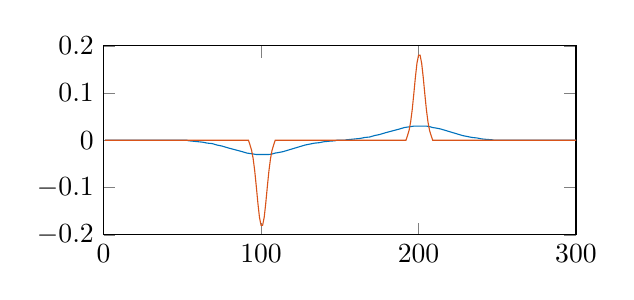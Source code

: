 % This file was created by matlab2tikz.
%
%The latest updates can be retrieved from
%  http://www.mathworks.com/matlabcentral/fileexchange/22022-matlab2tikz-matlab2tikz
%where you can also make suggestions and rate matlab2tikz.
%
\definecolor{mycolor1}{rgb}{0.0,0.447,0.741}%
\definecolor{mycolor2}{rgb}{0.85,0.325,0.098}%
%
\begin{tikzpicture}

\begin{axis}[%
width=6cm,
height=2.4cm,
%at={(0.758in,0.481in)},
scale only axis,
xmin=0,
xmax=300,
ymin=-0.2,
ymax=0.2,
axis background/.style={fill=white},
legend style={legend cell align=left, align=left, draw=white!15!black}
]
\addplot [color=mycolor1]
  table[row sep=crcr]{%
1	0\\
53	0\\
54	-0.001\\
60	-0.003\\
63	-0.004\\
66	-0.006\\
69	-0.007\\
72	-0.01\\
75	-0.012\\
79	-0.016\\
88	-0.024\\
91	-0.027\\
93	-0.028\\
95	-0.029\\
97	-0.03\\
99	-0.03\\
101	-0.03\\
103	-0.03\\
105	-0.03\\
107	-0.029\\
109	-0.027\\
111	-0.026\\
114	-0.024\\
118	-0.02\\
125	-0.013\\
128	-0.01\\
131	-0.008\\
134	-0.006\\
137	-0.005\\
140	-0.003\\
143	-0.002\\
147	-0.001\\
148	0\\
153	0\\
154	0.001\\
160	0.003\\
163	0.004\\
166	0.006\\
169	0.007\\
172	0.01\\
175	0.012\\
179	0.016\\
188	0.024\\
191	0.027\\
193	0.028\\
195	0.029\\
197	0.03\\
199	0.03\\
201	0.03\\
203	0.03\\
205	0.03\\
207	0.029\\
209	0.027\\
211	0.026\\
214	0.024\\
218	0.02\\
225	0.013\\
228	0.01\\
231	0.008\\
234	0.006\\
237	0.005\\
240	0.003\\
243	0.002\\
247	0.001\\
248	0\\
300	0\\
};
%\addlegendentry{$cf_5$}

\addplot [color=mycolor2]
  table[row sep=crcr]{%
1	0\\
92	0\\
93	-0.01\\
94	-0.021\\
95	-0.039\\
96	-0.065\\
97	-0.098\\
98	-0.133\\
99	-0.163\\
100	-0.18\\
101	-0.18\\
102	-0.163\\
103	-0.133\\
104	-0.098\\
105	-0.065\\
106	-0.039\\
107	-0.021\\
108	-0.01\\
109	0\\
192	0\\
193	0.01\\
194	0.021\\
195	0.039\\
196	0.065\\
197	0.098\\
198	0.133\\
199	0.163\\
200	0.18\\
201	0.18\\
202	0.163\\
203	0.133\\
204	0.098\\
205	0.065\\
206	0.039\\
207	0.021\\
208	0.01\\
209	0\\
300	0\\
};
%\addlegendentry{$cg_5$}

\end{axis}
\end{tikzpicture}%